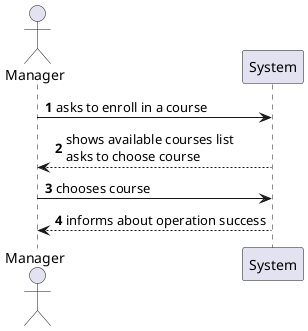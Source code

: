 @startuml
'https://plantuml.com/sequence-diagram
autonumber

actor Manager as Actor

Actor -> System: asks to enroll in a course
Actor <-- System: shows available courses list\nasks to choose course
Actor -> System: chooses course
Actor <-- System : informs about operation success

@enduml